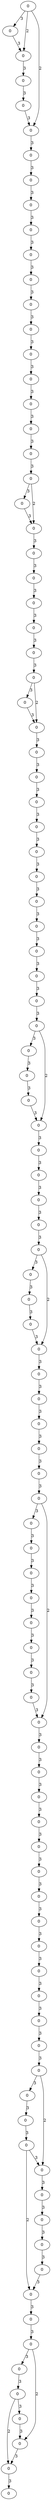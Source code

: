digraph {
    0 [ label = "0" ]
    1 [ label = "0" ]
    2 [ label = "0" ]
    3 [ label = "0" ]
    4 [ label = "0" ]
    5 [ label = "0" ]
    6 [ label = "0" ]
    7 [ label = "0" ]
    8 [ label = "0" ]
    9 [ label = "0" ]
    10 [ label = "0" ]
    11 [ label = "0" ]
    12 [ label = "0" ]
    13 [ label = "0" ]
    14 [ label = "0" ]
    15 [ label = "0" ]
    16 [ label = "0" ]
    17 [ label = "0" ]
    18 [ label = "0" ]
    19 [ label = "0" ]
    20 [ label = "0" ]
    21 [ label = "0" ]
    22 [ label = "0" ]
    23 [ label = "0" ]
    24 [ label = "0" ]
    25 [ label = "0" ]
    26 [ label = "0" ]
    27 [ label = "0" ]
    28 [ label = "0" ]
    29 [ label = "0" ]
    30 [ label = "0" ]
    31 [ label = "0" ]
    32 [ label = "0" ]
    33 [ label = "0" ]
    34 [ label = "0" ]
    35 [ label = "0" ]
    36 [ label = "0" ]
    37 [ label = "0" ]
    38 [ label = "0" ]
    39 [ label = "0" ]
    40 [ label = "0" ]
    41 [ label = "0" ]
    42 [ label = "0" ]
    43 [ label = "0" ]
    44 [ label = "0" ]
    45 [ label = "0" ]
    46 [ label = "0" ]
    47 [ label = "0" ]
    48 [ label = "0" ]
    49 [ label = "0" ]
    50 [ label = "0" ]
    51 [ label = "0" ]
    52 [ label = "0" ]
    53 [ label = "0" ]
    54 [ label = "0" ]
    55 [ label = "0" ]
    56 [ label = "0" ]
    57 [ label = "0" ]
    58 [ label = "0" ]
    59 [ label = "0" ]
    60 [ label = "0" ]
    61 [ label = "0" ]
    62 [ label = "0" ]
    63 [ label = "0" ]
    64 [ label = "0" ]
    65 [ label = "0" ]
    66 [ label = "0" ]
    67 [ label = "0" ]
    68 [ label = "0" ]
    69 [ label = "0" ]
    70 [ label = "0" ]
    71 [ label = "0" ]
    72 [ label = "0" ]
    73 [ label = "0" ]
    74 [ label = "0" ]
    75 [ label = "0" ]
    76 [ label = "0" ]
    77 [ label = "0" ]
    78 [ label = "0" ]
    79 [ label = "0" ]
    80 [ label = "0" ]
    81 [ label = "0" ]
    82 [ label = "0" ]
    83 [ label = "0" ]
    84 [ label = "0" ]
    85 [ label = "0" ]
    86 [ label = "0" ]
    87 [ label = "0" ]
    88 [ label = "0" ]
    89 [ label = "0" ]
    90 [ label = "0" ]
    91 [ label = "0" ]
    92 [ label = "0" ]
    93 [ label = "0" ]
    94 [ label = "0" ]
    95 [ label = "0" ]
    96 [ label = "0" ]
    97 [ label = "0" ]
    98 [ label = "0" ]
    99 [ label = "0" ]
    100 [ label = "0" ]
    0 -> 1 [ label = "3" ]
    1 -> 2 [ label = "3" ]
    0 -> 2 [ label = "2" ]
    2 -> 3 [ label = "3" ]
    3 -> 4 [ label = "3" ]
    4 -> 5 [ label = "3" ]
    0 -> 5 [ label = "2" ]
    5 -> 6 [ label = "3" ]
    6 -> 7 [ label = "3" ]
    7 -> 8 [ label = "3" ]
    8 -> 9 [ label = "3" ]
    9 -> 10 [ label = "3" ]
    10 -> 11 [ label = "3" ]
    11 -> 12 [ label = "3" ]
    12 -> 13 [ label = "3" ]
    13 -> 14 [ label = "3" ]
    14 -> 15 [ label = "3" ]
    15 -> 16 [ label = "3" ]
    16 -> 17 [ label = "3" ]
    17 -> 18 [ label = "3" ]
    18 -> 19 [ label = "3" ]
    19 -> 20 [ label = "3" ]
    20 -> 21 [ label = "3" ]
    19 -> 21 [ label = "2" ]
    21 -> 22 [ label = "3" ]
    22 -> 23 [ label = "3" ]
    23 -> 24 [ label = "3" ]
    24 -> 25 [ label = "3" ]
    25 -> 26 [ label = "3" ]
    26 -> 27 [ label = "3" ]
    27 -> 28 [ label = "3" ]
    28 -> 29 [ label = "3" ]
    27 -> 29 [ label = "2" ]
    29 -> 30 [ label = "3" ]
    30 -> 31 [ label = "3" ]
    31 -> 32 [ label = "3" ]
    32 -> 33 [ label = "3" ]
    33 -> 34 [ label = "3" ]
    34 -> 35 [ label = "3" ]
    35 -> 36 [ label = "3" ]
    36 -> 37 [ label = "3" ]
    37 -> 38 [ label = "3" ]
    38 -> 39 [ label = "3" ]
    39 -> 40 [ label = "3" ]
    40 -> 41 [ label = "3" ]
    41 -> 42 [ label = "3" ]
    42 -> 43 [ label = "3" ]
    43 -> 44 [ label = "3" ]
    44 -> 45 [ label = "3" ]
    41 -> 45 [ label = "2" ]
    45 -> 46 [ label = "3" ]
    46 -> 47 [ label = "3" ]
    47 -> 48 [ label = "3" ]
    48 -> 49 [ label = "3" ]
    49 -> 50 [ label = "3" ]
    50 -> 51 [ label = "3" ]
    51 -> 52 [ label = "3" ]
    52 -> 53 [ label = "3" ]
    53 -> 54 [ label = "3" ]
    50 -> 54 [ label = "2" ]
    54 -> 55 [ label = "3" ]
    55 -> 56 [ label = "3" ]
    56 -> 57 [ label = "3" ]
    57 -> 58 [ label = "3" ]
    58 -> 59 [ label = "3" ]
    59 -> 60 [ label = "3" ]
    60 -> 61 [ label = "3" ]
    61 -> 62 [ label = "3" ]
    62 -> 63 [ label = "3" ]
    63 -> 64 [ label = "3" ]
    64 -> 65 [ label = "3" ]
    65 -> 66 [ label = "3" ]
    66 -> 67 [ label = "3" ]
    67 -> 68 [ label = "3" ]
    68 -> 69 [ label = "3" ]
    60 -> 69 [ label = "2" ]
    69 -> 70 [ label = "3" ]
    70 -> 71 [ label = "3" ]
    71 -> 72 [ label = "3" ]
    72 -> 73 [ label = "3" ]
    73 -> 74 [ label = "3" ]
    74 -> 75 [ label = "3" ]
    75 -> 76 [ label = "3" ]
    76 -> 77 [ label = "3" ]
    77 -> 78 [ label = "3" ]
    78 -> 79 [ label = "3" ]
    79 -> 80 [ label = "3" ]
    80 -> 81 [ label = "3" ]
    81 -> 82 [ label = "3" ]
    82 -> 83 [ label = "3" ]
    83 -> 84 [ label = "3" ]
    84 -> 85 [ label = "3" ]
    85 -> 86 [ label = "3" ]
    86 -> 87 [ label = "3" ]
    83 -> 87 [ label = "2" ]
    87 -> 88 [ label = "3" ]
    88 -> 89 [ label = "3" ]
    89 -> 90 [ label = "3" ]
    90 -> 91 [ label = "3" ]
    91 -> 92 [ label = "3" ]
    86 -> 92 [ label = "2" ]
    92 -> 93 [ label = "3" ]
    93 -> 94 [ label = "3" ]
    94 -> 95 [ label = "3" ]
    95 -> 96 [ label = "3" ]
    96 -> 97 [ label = "3" ]
    97 -> 98 [ label = "3" ]
    94 -> 98 [ label = "2" ]
    98 -> 99 [ label = "3" ]
    96 -> 99 [ label = "2" ]
    99 -> 100 [ label = "3" ]
}
